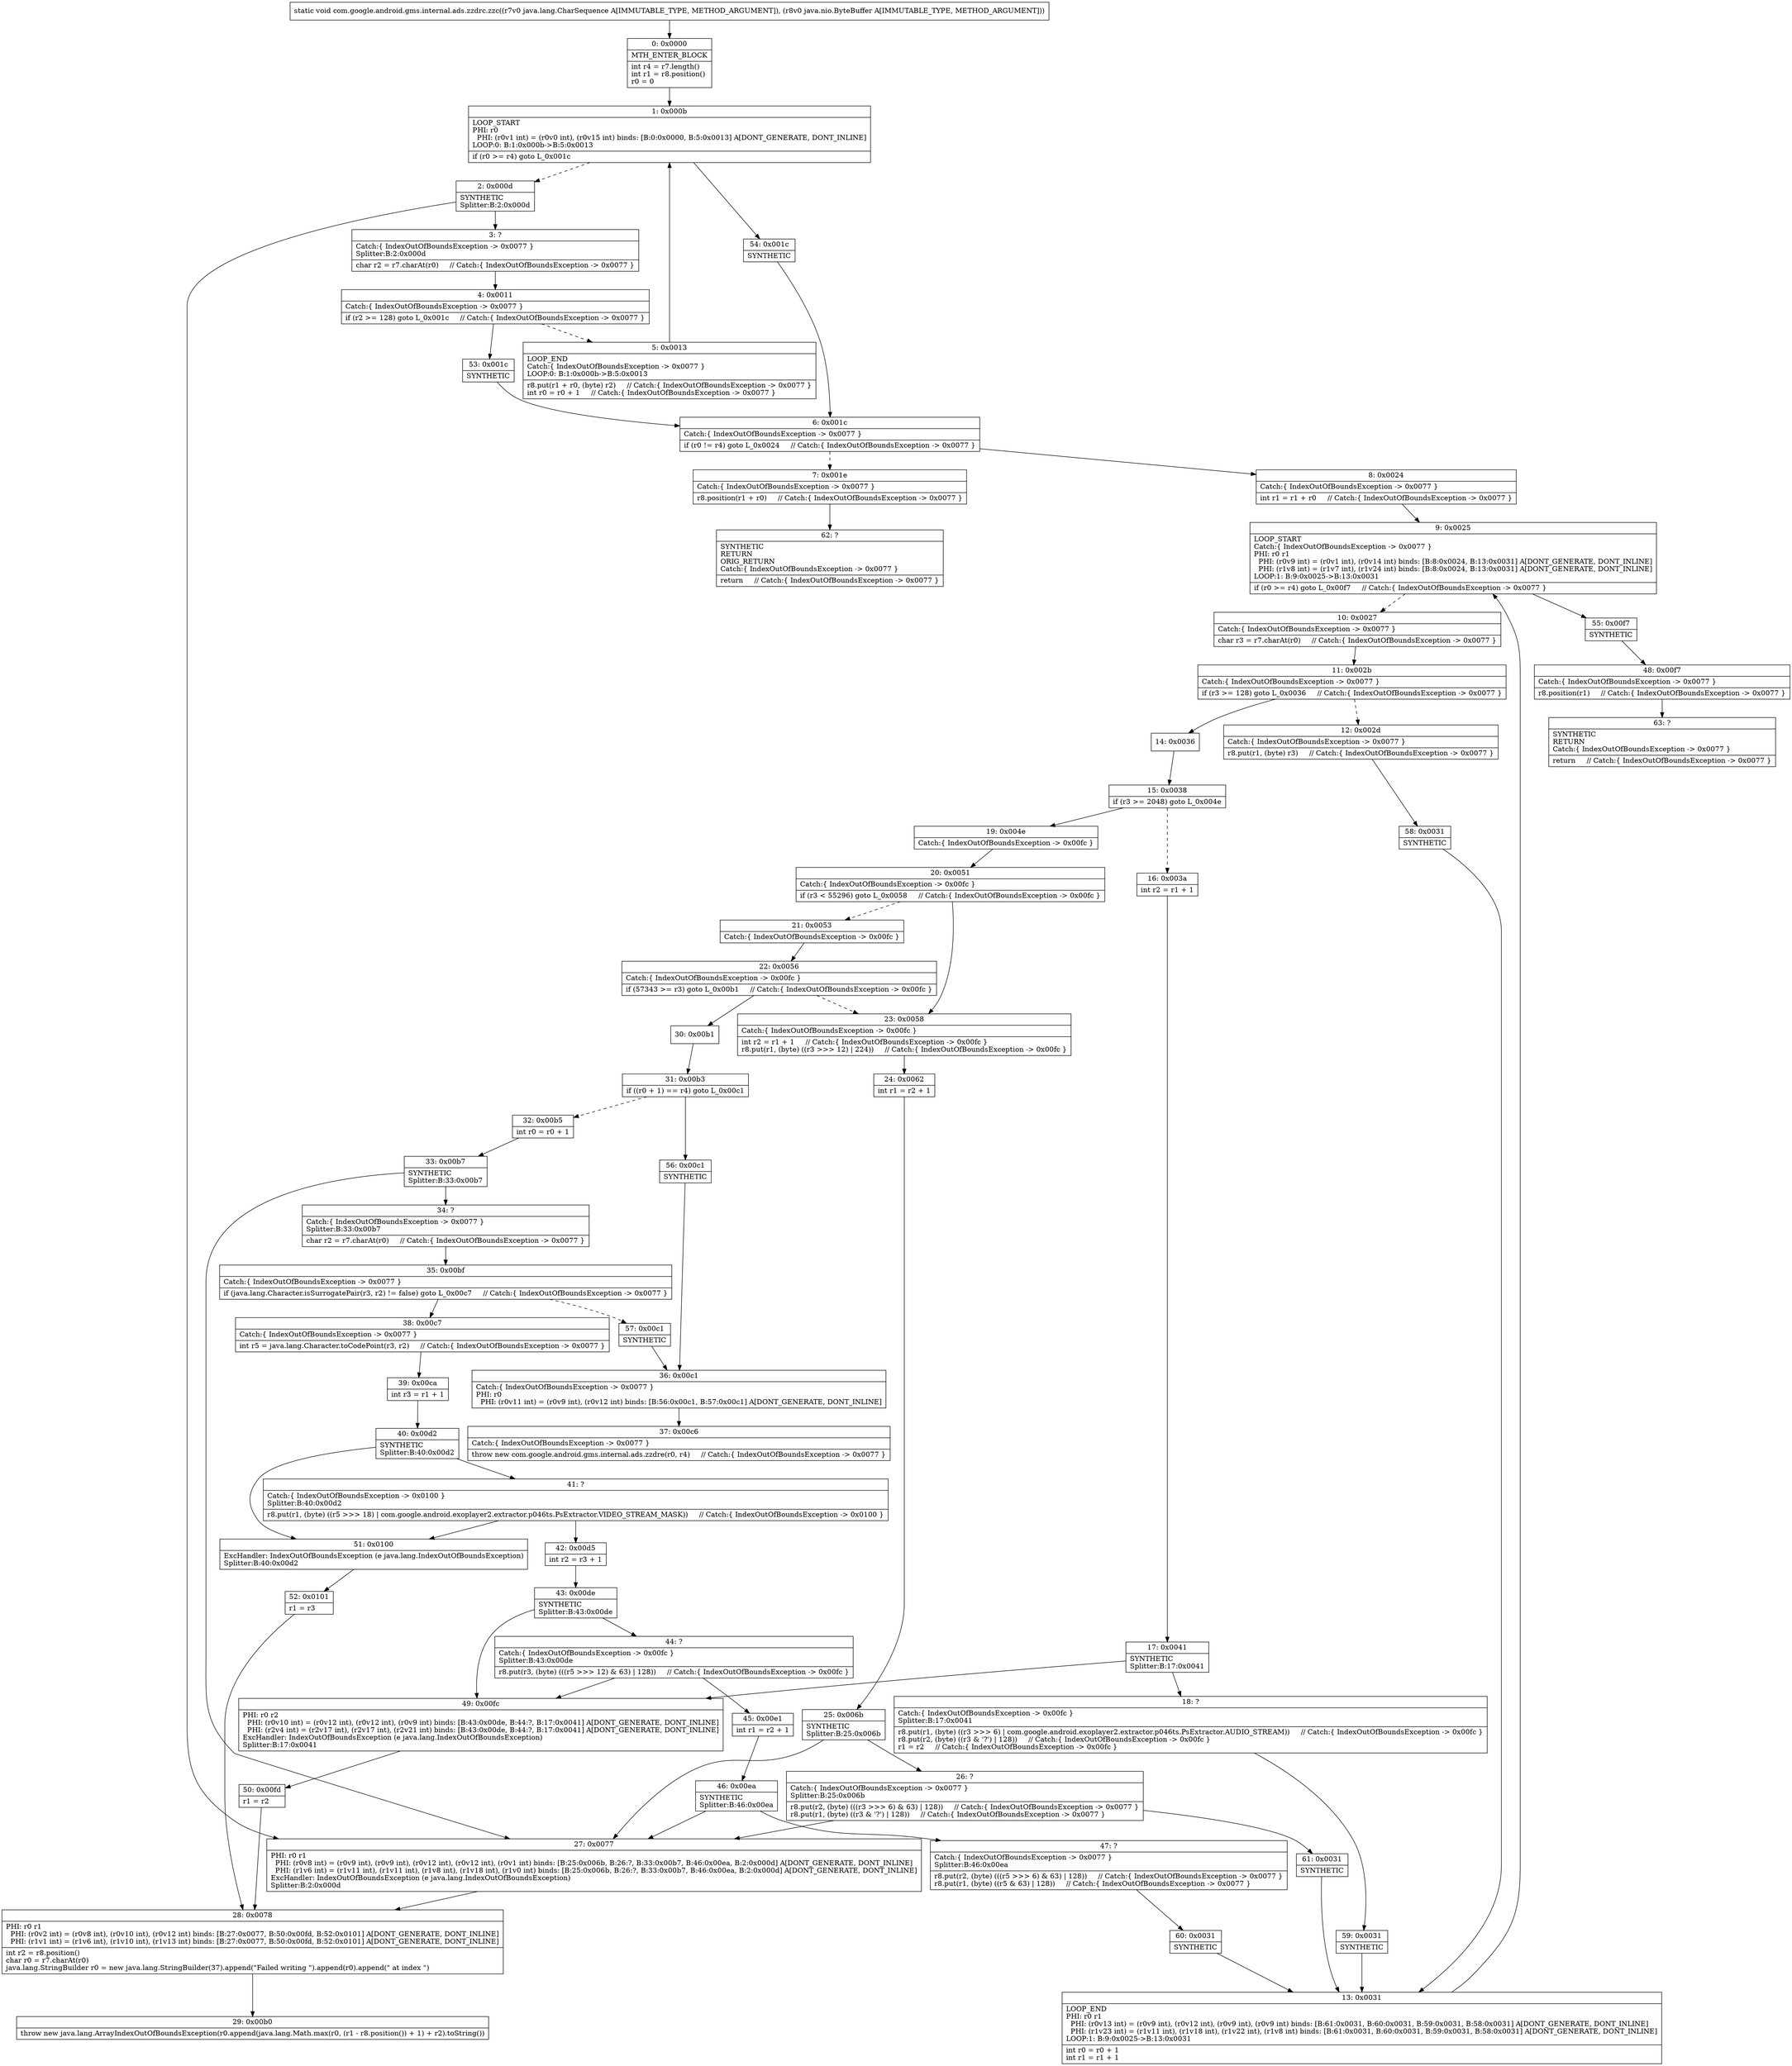 digraph "CFG forcom.google.android.gms.internal.ads.zzdrc.zzc(Ljava\/lang\/CharSequence;Ljava\/nio\/ByteBuffer;)V" {
Node_0 [shape=record,label="{0\:\ 0x0000|MTH_ENTER_BLOCK\l|int r4 = r7.length()\lint r1 = r8.position()\lr0 = 0\l}"];
Node_1 [shape=record,label="{1\:\ 0x000b|LOOP_START\lPHI: r0 \l  PHI: (r0v1 int) = (r0v0 int), (r0v15 int) binds: [B:0:0x0000, B:5:0x0013] A[DONT_GENERATE, DONT_INLINE]\lLOOP:0: B:1:0x000b\-\>B:5:0x0013\l|if (r0 \>= r4) goto L_0x001c\l}"];
Node_2 [shape=record,label="{2\:\ 0x000d|SYNTHETIC\lSplitter:B:2:0x000d\l}"];
Node_3 [shape=record,label="{3\:\ ?|Catch:\{ IndexOutOfBoundsException \-\> 0x0077 \}\lSplitter:B:2:0x000d\l|char r2 = r7.charAt(r0)     \/\/ Catch:\{ IndexOutOfBoundsException \-\> 0x0077 \}\l}"];
Node_4 [shape=record,label="{4\:\ 0x0011|Catch:\{ IndexOutOfBoundsException \-\> 0x0077 \}\l|if (r2 \>= 128) goto L_0x001c     \/\/ Catch:\{ IndexOutOfBoundsException \-\> 0x0077 \}\l}"];
Node_5 [shape=record,label="{5\:\ 0x0013|LOOP_END\lCatch:\{ IndexOutOfBoundsException \-\> 0x0077 \}\lLOOP:0: B:1:0x000b\-\>B:5:0x0013\l|r8.put(r1 + r0, (byte) r2)     \/\/ Catch:\{ IndexOutOfBoundsException \-\> 0x0077 \}\lint r0 = r0 + 1     \/\/ Catch:\{ IndexOutOfBoundsException \-\> 0x0077 \}\l}"];
Node_6 [shape=record,label="{6\:\ 0x001c|Catch:\{ IndexOutOfBoundsException \-\> 0x0077 \}\l|if (r0 != r4) goto L_0x0024     \/\/ Catch:\{ IndexOutOfBoundsException \-\> 0x0077 \}\l}"];
Node_7 [shape=record,label="{7\:\ 0x001e|Catch:\{ IndexOutOfBoundsException \-\> 0x0077 \}\l|r8.position(r1 + r0)     \/\/ Catch:\{ IndexOutOfBoundsException \-\> 0x0077 \}\l}"];
Node_8 [shape=record,label="{8\:\ 0x0024|Catch:\{ IndexOutOfBoundsException \-\> 0x0077 \}\l|int r1 = r1 + r0     \/\/ Catch:\{ IndexOutOfBoundsException \-\> 0x0077 \}\l}"];
Node_9 [shape=record,label="{9\:\ 0x0025|LOOP_START\lCatch:\{ IndexOutOfBoundsException \-\> 0x0077 \}\lPHI: r0 r1 \l  PHI: (r0v9 int) = (r0v1 int), (r0v14 int) binds: [B:8:0x0024, B:13:0x0031] A[DONT_GENERATE, DONT_INLINE]\l  PHI: (r1v8 int) = (r1v7 int), (r1v24 int) binds: [B:8:0x0024, B:13:0x0031] A[DONT_GENERATE, DONT_INLINE]\lLOOP:1: B:9:0x0025\-\>B:13:0x0031\l|if (r0 \>= r4) goto L_0x00f7     \/\/ Catch:\{ IndexOutOfBoundsException \-\> 0x0077 \}\l}"];
Node_10 [shape=record,label="{10\:\ 0x0027|Catch:\{ IndexOutOfBoundsException \-\> 0x0077 \}\l|char r3 = r7.charAt(r0)     \/\/ Catch:\{ IndexOutOfBoundsException \-\> 0x0077 \}\l}"];
Node_11 [shape=record,label="{11\:\ 0x002b|Catch:\{ IndexOutOfBoundsException \-\> 0x0077 \}\l|if (r3 \>= 128) goto L_0x0036     \/\/ Catch:\{ IndexOutOfBoundsException \-\> 0x0077 \}\l}"];
Node_12 [shape=record,label="{12\:\ 0x002d|Catch:\{ IndexOutOfBoundsException \-\> 0x0077 \}\l|r8.put(r1, (byte) r3)     \/\/ Catch:\{ IndexOutOfBoundsException \-\> 0x0077 \}\l}"];
Node_13 [shape=record,label="{13\:\ 0x0031|LOOP_END\lPHI: r0 r1 \l  PHI: (r0v13 int) = (r0v9 int), (r0v12 int), (r0v9 int), (r0v9 int) binds: [B:61:0x0031, B:60:0x0031, B:59:0x0031, B:58:0x0031] A[DONT_GENERATE, DONT_INLINE]\l  PHI: (r1v23 int) = (r1v11 int), (r1v18 int), (r1v22 int), (r1v8 int) binds: [B:61:0x0031, B:60:0x0031, B:59:0x0031, B:58:0x0031] A[DONT_GENERATE, DONT_INLINE]\lLOOP:1: B:9:0x0025\-\>B:13:0x0031\l|int r0 = r0 + 1\lint r1 = r1 + 1\l}"];
Node_14 [shape=record,label="{14\:\ 0x0036}"];
Node_15 [shape=record,label="{15\:\ 0x0038|if (r3 \>= 2048) goto L_0x004e\l}"];
Node_16 [shape=record,label="{16\:\ 0x003a|int r2 = r1 + 1\l}"];
Node_17 [shape=record,label="{17\:\ 0x0041|SYNTHETIC\lSplitter:B:17:0x0041\l}"];
Node_18 [shape=record,label="{18\:\ ?|Catch:\{ IndexOutOfBoundsException \-\> 0x00fc \}\lSplitter:B:17:0x0041\l|r8.put(r1, (byte) ((r3 \>\>\> 6) \| com.google.android.exoplayer2.extractor.p046ts.PsExtractor.AUDIO_STREAM))     \/\/ Catch:\{ IndexOutOfBoundsException \-\> 0x00fc \}\lr8.put(r2, (byte) ((r3 & '?') \| 128))     \/\/ Catch:\{ IndexOutOfBoundsException \-\> 0x00fc \}\lr1 = r2     \/\/ Catch:\{ IndexOutOfBoundsException \-\> 0x00fc \}\l}"];
Node_19 [shape=record,label="{19\:\ 0x004e|Catch:\{ IndexOutOfBoundsException \-\> 0x00fc \}\l}"];
Node_20 [shape=record,label="{20\:\ 0x0051|Catch:\{ IndexOutOfBoundsException \-\> 0x00fc \}\l|if (r3 \< 55296) goto L_0x0058     \/\/ Catch:\{ IndexOutOfBoundsException \-\> 0x00fc \}\l}"];
Node_21 [shape=record,label="{21\:\ 0x0053|Catch:\{ IndexOutOfBoundsException \-\> 0x00fc \}\l}"];
Node_22 [shape=record,label="{22\:\ 0x0056|Catch:\{ IndexOutOfBoundsException \-\> 0x00fc \}\l|if (57343 \>= r3) goto L_0x00b1     \/\/ Catch:\{ IndexOutOfBoundsException \-\> 0x00fc \}\l}"];
Node_23 [shape=record,label="{23\:\ 0x0058|Catch:\{ IndexOutOfBoundsException \-\> 0x00fc \}\l|int r2 = r1 + 1     \/\/ Catch:\{ IndexOutOfBoundsException \-\> 0x00fc \}\lr8.put(r1, (byte) ((r3 \>\>\> 12) \| 224))     \/\/ Catch:\{ IndexOutOfBoundsException \-\> 0x00fc \}\l}"];
Node_24 [shape=record,label="{24\:\ 0x0062|int r1 = r2 + 1\l}"];
Node_25 [shape=record,label="{25\:\ 0x006b|SYNTHETIC\lSplitter:B:25:0x006b\l}"];
Node_26 [shape=record,label="{26\:\ ?|Catch:\{ IndexOutOfBoundsException \-\> 0x0077 \}\lSplitter:B:25:0x006b\l|r8.put(r2, (byte) (((r3 \>\>\> 6) & 63) \| 128))     \/\/ Catch:\{ IndexOutOfBoundsException \-\> 0x0077 \}\lr8.put(r1, (byte) ((r3 & '?') \| 128))     \/\/ Catch:\{ IndexOutOfBoundsException \-\> 0x0077 \}\l}"];
Node_27 [shape=record,label="{27\:\ 0x0077|PHI: r0 r1 \l  PHI: (r0v8 int) = (r0v9 int), (r0v9 int), (r0v12 int), (r0v12 int), (r0v1 int) binds: [B:25:0x006b, B:26:?, B:33:0x00b7, B:46:0x00ea, B:2:0x000d] A[DONT_GENERATE, DONT_INLINE]\l  PHI: (r1v6 int) = (r1v11 int), (r1v11 int), (r1v8 int), (r1v18 int), (r1v0 int) binds: [B:25:0x006b, B:26:?, B:33:0x00b7, B:46:0x00ea, B:2:0x000d] A[DONT_GENERATE, DONT_INLINE]\lExcHandler: IndexOutOfBoundsException (e java.lang.IndexOutOfBoundsException)\lSplitter:B:2:0x000d\l}"];
Node_28 [shape=record,label="{28\:\ 0x0078|PHI: r0 r1 \l  PHI: (r0v2 int) = (r0v8 int), (r0v10 int), (r0v12 int) binds: [B:27:0x0077, B:50:0x00fd, B:52:0x0101] A[DONT_GENERATE, DONT_INLINE]\l  PHI: (r1v1 int) = (r1v6 int), (r1v10 int), (r1v13 int) binds: [B:27:0x0077, B:50:0x00fd, B:52:0x0101] A[DONT_GENERATE, DONT_INLINE]\l|int r2 = r8.position()\lchar r0 = r7.charAt(r0)\ljava.lang.StringBuilder r0 = new java.lang.StringBuilder(37).append(\"Failed writing \").append(r0).append(\" at index \")\l}"];
Node_29 [shape=record,label="{29\:\ 0x00b0|throw new java.lang.ArrayIndexOutOfBoundsException(r0.append(java.lang.Math.max(r0, (r1 \- r8.position()) + 1) + r2).toString())\l}"];
Node_30 [shape=record,label="{30\:\ 0x00b1}"];
Node_31 [shape=record,label="{31\:\ 0x00b3|if ((r0 + 1) == r4) goto L_0x00c1\l}"];
Node_32 [shape=record,label="{32\:\ 0x00b5|int r0 = r0 + 1\l}"];
Node_33 [shape=record,label="{33\:\ 0x00b7|SYNTHETIC\lSplitter:B:33:0x00b7\l}"];
Node_34 [shape=record,label="{34\:\ ?|Catch:\{ IndexOutOfBoundsException \-\> 0x0077 \}\lSplitter:B:33:0x00b7\l|char r2 = r7.charAt(r0)     \/\/ Catch:\{ IndexOutOfBoundsException \-\> 0x0077 \}\l}"];
Node_35 [shape=record,label="{35\:\ 0x00bf|Catch:\{ IndexOutOfBoundsException \-\> 0x0077 \}\l|if (java.lang.Character.isSurrogatePair(r3, r2) != false) goto L_0x00c7     \/\/ Catch:\{ IndexOutOfBoundsException \-\> 0x0077 \}\l}"];
Node_36 [shape=record,label="{36\:\ 0x00c1|Catch:\{ IndexOutOfBoundsException \-\> 0x0077 \}\lPHI: r0 \l  PHI: (r0v11 int) = (r0v9 int), (r0v12 int) binds: [B:56:0x00c1, B:57:0x00c1] A[DONT_GENERATE, DONT_INLINE]\l}"];
Node_37 [shape=record,label="{37\:\ 0x00c6|Catch:\{ IndexOutOfBoundsException \-\> 0x0077 \}\l|throw new com.google.android.gms.internal.ads.zzdre(r0, r4)     \/\/ Catch:\{ IndexOutOfBoundsException \-\> 0x0077 \}\l}"];
Node_38 [shape=record,label="{38\:\ 0x00c7|Catch:\{ IndexOutOfBoundsException \-\> 0x0077 \}\l|int r5 = java.lang.Character.toCodePoint(r3, r2)     \/\/ Catch:\{ IndexOutOfBoundsException \-\> 0x0077 \}\l}"];
Node_39 [shape=record,label="{39\:\ 0x00ca|int r3 = r1 + 1\l}"];
Node_40 [shape=record,label="{40\:\ 0x00d2|SYNTHETIC\lSplitter:B:40:0x00d2\l}"];
Node_41 [shape=record,label="{41\:\ ?|Catch:\{ IndexOutOfBoundsException \-\> 0x0100 \}\lSplitter:B:40:0x00d2\l|r8.put(r1, (byte) ((r5 \>\>\> 18) \| com.google.android.exoplayer2.extractor.p046ts.PsExtractor.VIDEO_STREAM_MASK))     \/\/ Catch:\{ IndexOutOfBoundsException \-\> 0x0100 \}\l}"];
Node_42 [shape=record,label="{42\:\ 0x00d5|int r2 = r3 + 1\l}"];
Node_43 [shape=record,label="{43\:\ 0x00de|SYNTHETIC\lSplitter:B:43:0x00de\l}"];
Node_44 [shape=record,label="{44\:\ ?|Catch:\{ IndexOutOfBoundsException \-\> 0x00fc \}\lSplitter:B:43:0x00de\l|r8.put(r3, (byte) (((r5 \>\>\> 12) & 63) \| 128))     \/\/ Catch:\{ IndexOutOfBoundsException \-\> 0x00fc \}\l}"];
Node_45 [shape=record,label="{45\:\ 0x00e1|int r1 = r2 + 1\l}"];
Node_46 [shape=record,label="{46\:\ 0x00ea|SYNTHETIC\lSplitter:B:46:0x00ea\l}"];
Node_47 [shape=record,label="{47\:\ ?|Catch:\{ IndexOutOfBoundsException \-\> 0x0077 \}\lSplitter:B:46:0x00ea\l|r8.put(r2, (byte) (((r5 \>\>\> 6) & 63) \| 128))     \/\/ Catch:\{ IndexOutOfBoundsException \-\> 0x0077 \}\lr8.put(r1, (byte) ((r5 & 63) \| 128))     \/\/ Catch:\{ IndexOutOfBoundsException \-\> 0x0077 \}\l}"];
Node_48 [shape=record,label="{48\:\ 0x00f7|Catch:\{ IndexOutOfBoundsException \-\> 0x0077 \}\l|r8.position(r1)     \/\/ Catch:\{ IndexOutOfBoundsException \-\> 0x0077 \}\l}"];
Node_49 [shape=record,label="{49\:\ 0x00fc|PHI: r0 r2 \l  PHI: (r0v10 int) = (r0v12 int), (r0v12 int), (r0v9 int) binds: [B:43:0x00de, B:44:?, B:17:0x0041] A[DONT_GENERATE, DONT_INLINE]\l  PHI: (r2v4 int) = (r2v17 int), (r2v17 int), (r2v21 int) binds: [B:43:0x00de, B:44:?, B:17:0x0041] A[DONT_GENERATE, DONT_INLINE]\lExcHandler: IndexOutOfBoundsException (e java.lang.IndexOutOfBoundsException)\lSplitter:B:17:0x0041\l}"];
Node_50 [shape=record,label="{50\:\ 0x00fd|r1 = r2\l}"];
Node_51 [shape=record,label="{51\:\ 0x0100|ExcHandler: IndexOutOfBoundsException (e java.lang.IndexOutOfBoundsException)\lSplitter:B:40:0x00d2\l}"];
Node_52 [shape=record,label="{52\:\ 0x0101|r1 = r3\l}"];
Node_53 [shape=record,label="{53\:\ 0x001c|SYNTHETIC\l}"];
Node_54 [shape=record,label="{54\:\ 0x001c|SYNTHETIC\l}"];
Node_55 [shape=record,label="{55\:\ 0x00f7|SYNTHETIC\l}"];
Node_56 [shape=record,label="{56\:\ 0x00c1|SYNTHETIC\l}"];
Node_57 [shape=record,label="{57\:\ 0x00c1|SYNTHETIC\l}"];
Node_58 [shape=record,label="{58\:\ 0x0031|SYNTHETIC\l}"];
Node_59 [shape=record,label="{59\:\ 0x0031|SYNTHETIC\l}"];
Node_60 [shape=record,label="{60\:\ 0x0031|SYNTHETIC\l}"];
Node_61 [shape=record,label="{61\:\ 0x0031|SYNTHETIC\l}"];
Node_62 [shape=record,label="{62\:\ ?|SYNTHETIC\lRETURN\lORIG_RETURN\lCatch:\{ IndexOutOfBoundsException \-\> 0x0077 \}\l|return     \/\/ Catch:\{ IndexOutOfBoundsException \-\> 0x0077 \}\l}"];
Node_63 [shape=record,label="{63\:\ ?|SYNTHETIC\lRETURN\lCatch:\{ IndexOutOfBoundsException \-\> 0x0077 \}\l|return     \/\/ Catch:\{ IndexOutOfBoundsException \-\> 0x0077 \}\l}"];
MethodNode[shape=record,label="{static void com.google.android.gms.internal.ads.zzdrc.zzc((r7v0 java.lang.CharSequence A[IMMUTABLE_TYPE, METHOD_ARGUMENT]), (r8v0 java.nio.ByteBuffer A[IMMUTABLE_TYPE, METHOD_ARGUMENT])) }"];
MethodNode -> Node_0;
Node_0 -> Node_1;
Node_1 -> Node_2[style=dashed];
Node_1 -> Node_54;
Node_2 -> Node_3;
Node_2 -> Node_27;
Node_3 -> Node_4;
Node_4 -> Node_5[style=dashed];
Node_4 -> Node_53;
Node_5 -> Node_1;
Node_6 -> Node_7[style=dashed];
Node_6 -> Node_8;
Node_7 -> Node_62;
Node_8 -> Node_9;
Node_9 -> Node_10[style=dashed];
Node_9 -> Node_55;
Node_10 -> Node_11;
Node_11 -> Node_12[style=dashed];
Node_11 -> Node_14;
Node_12 -> Node_58;
Node_13 -> Node_9;
Node_14 -> Node_15;
Node_15 -> Node_16[style=dashed];
Node_15 -> Node_19;
Node_16 -> Node_17;
Node_17 -> Node_18;
Node_17 -> Node_49;
Node_18 -> Node_59;
Node_19 -> Node_20;
Node_20 -> Node_21[style=dashed];
Node_20 -> Node_23;
Node_21 -> Node_22;
Node_22 -> Node_23[style=dashed];
Node_22 -> Node_30;
Node_23 -> Node_24;
Node_24 -> Node_25;
Node_25 -> Node_26;
Node_25 -> Node_27;
Node_26 -> Node_27;
Node_26 -> Node_61;
Node_27 -> Node_28;
Node_28 -> Node_29;
Node_30 -> Node_31;
Node_31 -> Node_32[style=dashed];
Node_31 -> Node_56;
Node_32 -> Node_33;
Node_33 -> Node_34;
Node_33 -> Node_27;
Node_34 -> Node_35;
Node_35 -> Node_38;
Node_35 -> Node_57[style=dashed];
Node_36 -> Node_37;
Node_38 -> Node_39;
Node_39 -> Node_40;
Node_40 -> Node_41;
Node_40 -> Node_51;
Node_41 -> Node_42;
Node_41 -> Node_51;
Node_42 -> Node_43;
Node_43 -> Node_44;
Node_43 -> Node_49;
Node_44 -> Node_45;
Node_44 -> Node_49;
Node_45 -> Node_46;
Node_46 -> Node_47;
Node_46 -> Node_27;
Node_47 -> Node_60;
Node_48 -> Node_63;
Node_49 -> Node_50;
Node_50 -> Node_28;
Node_51 -> Node_52;
Node_52 -> Node_28;
Node_53 -> Node_6;
Node_54 -> Node_6;
Node_55 -> Node_48;
Node_56 -> Node_36;
Node_57 -> Node_36;
Node_58 -> Node_13;
Node_59 -> Node_13;
Node_60 -> Node_13;
Node_61 -> Node_13;
}

